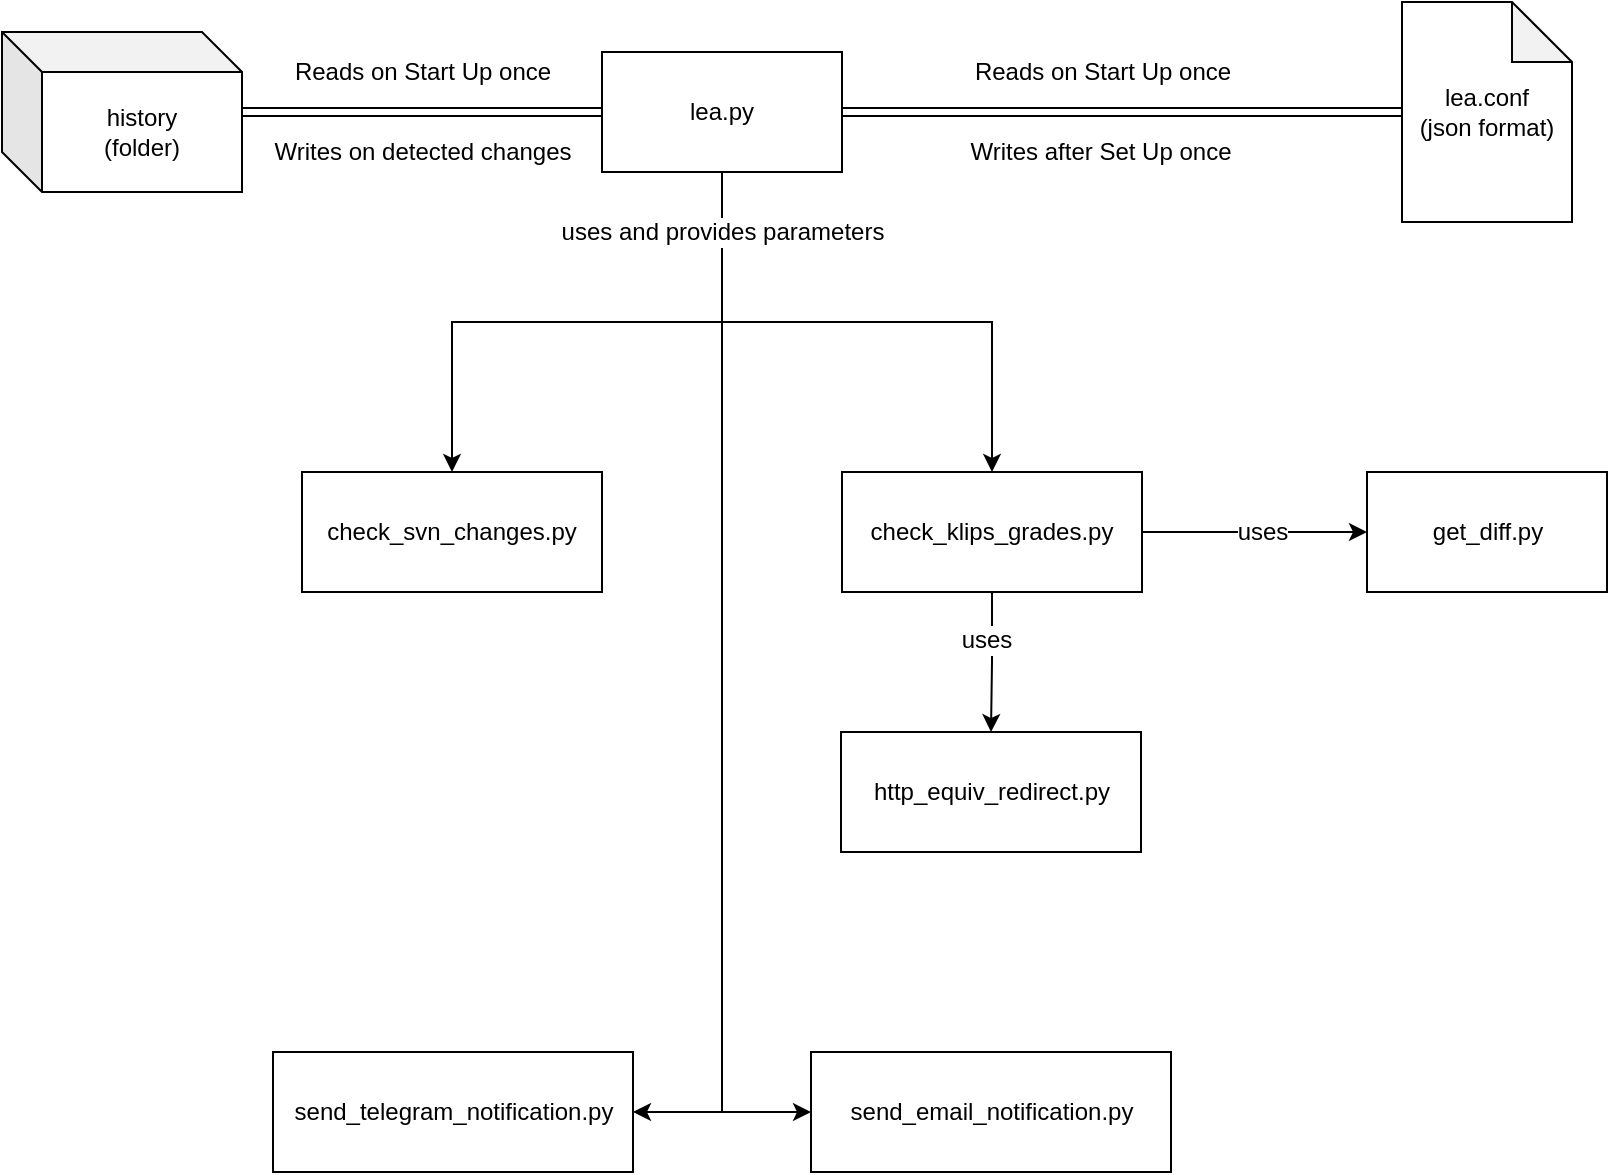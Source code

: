 <mxfile version="12.7.9" type="device"><diagram id="C5RBs43oDa-KdzZeNtuy" name="Page-1"><mxGraphModel dx="1550" dy="839" grid="1" gridSize="10" guides="1" tooltips="1" connect="1" arrows="1" fold="1" page="1" pageScale="1" pageWidth="827" pageHeight="1169" math="0" shadow="0"><root><mxCell id="WIyWlLk6GJQsqaUBKTNV-0"/><mxCell id="WIyWlLk6GJQsqaUBKTNV-1" parent="WIyWlLk6GJQsqaUBKTNV-0"/><mxCell id="JyFRhsu1KgUuUtEimZ14-3" style="edgeStyle=orthogonalEdgeStyle;rounded=0;orthogonalLoop=1;jettySize=auto;html=1;entryX=0.5;entryY=0;entryDx=0;entryDy=0;" edge="1" parent="WIyWlLk6GJQsqaUBKTNV-1" source="JyFRhsu1KgUuUtEimZ14-0" target="JyFRhsu1KgUuUtEimZ14-1"><mxGeometry relative="1" as="geometry"/></mxCell><mxCell id="JyFRhsu1KgUuUtEimZ14-6" style="edgeStyle=orthogonalEdgeStyle;rounded=0;orthogonalLoop=1;jettySize=auto;html=1;" edge="1" parent="WIyWlLk6GJQsqaUBKTNV-1" source="JyFRhsu1KgUuUtEimZ14-0" target="JyFRhsu1KgUuUtEimZ14-5"><mxGeometry relative="1" as="geometry"/></mxCell><mxCell id="JyFRhsu1KgUuUtEimZ14-11" style="edgeStyle=orthogonalEdgeStyle;rounded=0;orthogonalLoop=1;jettySize=auto;html=1;entryX=0;entryY=0.5;entryDx=0;entryDy=0;" edge="1" parent="WIyWlLk6GJQsqaUBKTNV-1" source="JyFRhsu1KgUuUtEimZ14-0" target="JyFRhsu1KgUuUtEimZ14-9"><mxGeometry relative="1" as="geometry"/></mxCell><mxCell id="JyFRhsu1KgUuUtEimZ14-15" style="edgeStyle=orthogonalEdgeStyle;rounded=0;orthogonalLoop=1;jettySize=auto;html=1;entryX=1;entryY=0.5;entryDx=0;entryDy=0;" edge="1" parent="WIyWlLk6GJQsqaUBKTNV-1" source="JyFRhsu1KgUuUtEimZ14-0" target="JyFRhsu1KgUuUtEimZ14-10"><mxGeometry relative="1" as="geometry"/></mxCell><mxCell id="JyFRhsu1KgUuUtEimZ14-16" value="uses and provides parameters" style="text;html=1;align=center;verticalAlign=middle;resizable=0;points=[];labelBackgroundColor=#ffffff;" vertex="1" connectable="0" parent="JyFRhsu1KgUuUtEimZ14-15"><mxGeometry x="-0.728" y="-1" relative="1" as="geometry"><mxPoint x="1" y="-40" as="offset"/></mxGeometry></mxCell><mxCell id="JyFRhsu1KgUuUtEimZ14-44" style="edgeStyle=orthogonalEdgeStyle;rounded=0;orthogonalLoop=1;jettySize=auto;html=1;shape=link;" edge="1" parent="WIyWlLk6GJQsqaUBKTNV-1" source="JyFRhsu1KgUuUtEimZ14-0" target="JyFRhsu1KgUuUtEimZ14-39"><mxGeometry relative="1" as="geometry"/></mxCell><mxCell id="JyFRhsu1KgUuUtEimZ14-45" value="Reads on Start Up once" style="text;html=1;align=center;verticalAlign=middle;resizable=0;points=[];labelBackgroundColor=#ffffff;" vertex="1" connectable="0" parent="JyFRhsu1KgUuUtEimZ14-44"><mxGeometry x="0.339" y="5" relative="1" as="geometry"><mxPoint x="30" y="-25" as="offset"/></mxGeometry></mxCell><mxCell id="JyFRhsu1KgUuUtEimZ14-46" value="Writes on detected changes" style="text;html=1;align=center;verticalAlign=middle;resizable=0;points=[];labelBackgroundColor=#ffffff;" vertex="1" connectable="0" parent="JyFRhsu1KgUuUtEimZ14-44"><mxGeometry x="-0.211" y="-1" relative="1" as="geometry"><mxPoint x="-19" y="21" as="offset"/></mxGeometry></mxCell><mxCell id="JyFRhsu1KgUuUtEimZ14-0" value="&lt;div&gt;lea.py&lt;/div&gt;" style="rounded=0;whiteSpace=wrap;html=1;" vertex="1" parent="WIyWlLk6GJQsqaUBKTNV-1"><mxGeometry x="310" y="110" width="120" height="60" as="geometry"/></mxCell><mxCell id="JyFRhsu1KgUuUtEimZ14-27" style="edgeStyle=orthogonalEdgeStyle;rounded=0;orthogonalLoop=1;jettySize=auto;html=1;entryX=0;entryY=0.5;entryDx=0;entryDy=0;entryPerimeter=0;shape=link;exitX=1;exitY=0.5;exitDx=0;exitDy=0;" edge="1" parent="WIyWlLk6GJQsqaUBKTNV-1" source="JyFRhsu1KgUuUtEimZ14-0" target="JyFRhsu1KgUuUtEimZ14-18"><mxGeometry relative="1" as="geometry"><Array as="points"><mxPoint x="690" y="140"/><mxPoint x="690" y="140"/></Array></mxGeometry></mxCell><mxCell id="JyFRhsu1KgUuUtEimZ14-31" value="Reads on Start Up once" style="text;html=1;align=center;verticalAlign=middle;resizable=0;points=[];labelBackgroundColor=#ffffff;" vertex="1" connectable="0" parent="JyFRhsu1KgUuUtEimZ14-27"><mxGeometry x="0.857" y="-240" relative="1" as="geometry"><mxPoint x="-130" y="-260" as="offset"/></mxGeometry></mxCell><mxCell id="JyFRhsu1KgUuUtEimZ14-33" value="Writes after Set Up once" style="text;html=1;align=center;verticalAlign=middle;resizable=0;points=[];labelBackgroundColor=#ffffff;" vertex="1" connectable="0" parent="JyFRhsu1KgUuUtEimZ14-27"><mxGeometry x="0.857" y="-131" relative="1" as="geometry"><mxPoint x="-131" y="-111" as="offset"/></mxGeometry></mxCell><mxCell id="JyFRhsu1KgUuUtEimZ14-35" style="edgeStyle=orthogonalEdgeStyle;rounded=0;orthogonalLoop=1;jettySize=auto;html=1;entryX=0;entryY=0.5;entryDx=0;entryDy=0;" edge="1" parent="WIyWlLk6GJQsqaUBKTNV-1" source="JyFRhsu1KgUuUtEimZ14-1" target="JyFRhsu1KgUuUtEimZ14-34"><mxGeometry relative="1" as="geometry"><mxPoint x="690" y="350" as="targetPoint"/></mxGeometry></mxCell><mxCell id="JyFRhsu1KgUuUtEimZ14-36" value="uses" style="text;html=1;align=center;verticalAlign=middle;resizable=0;points=[];labelBackgroundColor=#ffffff;" vertex="1" connectable="0" parent="JyFRhsu1KgUuUtEimZ14-35"><mxGeometry x="0.209" y="-1" relative="1" as="geometry"><mxPoint x="-8" y="-1" as="offset"/></mxGeometry></mxCell><mxCell id="JyFRhsu1KgUuUtEimZ14-48" style="edgeStyle=orthogonalEdgeStyle;rounded=0;orthogonalLoop=1;jettySize=auto;html=1;entryX=0.5;entryY=0;entryDx=0;entryDy=0;" edge="1" parent="WIyWlLk6GJQsqaUBKTNV-1" source="JyFRhsu1KgUuUtEimZ14-1" target="JyFRhsu1KgUuUtEimZ14-47"><mxGeometry relative="1" as="geometry"/></mxCell><mxCell id="JyFRhsu1KgUuUtEimZ14-49" value="uses" style="text;html=1;align=center;verticalAlign=middle;resizable=0;points=[];labelBackgroundColor=#ffffff;" vertex="1" connectable="0" parent="JyFRhsu1KgUuUtEimZ14-48"><mxGeometry x="-0.329" y="-3" relative="1" as="geometry"><mxPoint as="offset"/></mxGeometry></mxCell><mxCell id="JyFRhsu1KgUuUtEimZ14-1" value="check_klips_grades.py" style="rounded=0;whiteSpace=wrap;html=1;" vertex="1" parent="WIyWlLk6GJQsqaUBKTNV-1"><mxGeometry x="430" y="320" width="150" height="60" as="geometry"/></mxCell><mxCell id="JyFRhsu1KgUuUtEimZ14-5" value="&lt;div&gt;check_svn_changes.py&lt;/div&gt;" style="rounded=0;whiteSpace=wrap;html=1;" vertex="1" parent="WIyWlLk6GJQsqaUBKTNV-1"><mxGeometry x="160" y="320" width="150" height="60" as="geometry"/></mxCell><mxCell id="JyFRhsu1KgUuUtEimZ14-9" value="&lt;div&gt;send_email_notification.py&lt;/div&gt;" style="rounded=0;whiteSpace=wrap;html=1;" vertex="1" parent="WIyWlLk6GJQsqaUBKTNV-1"><mxGeometry x="414.5" y="610" width="180" height="60" as="geometry"/></mxCell><mxCell id="JyFRhsu1KgUuUtEimZ14-10" value="send_telegram_notification.py" style="rounded=0;whiteSpace=wrap;html=1;" vertex="1" parent="WIyWlLk6GJQsqaUBKTNV-1"><mxGeometry x="145.5" y="610" width="180" height="60" as="geometry"/></mxCell><mxCell id="JyFRhsu1KgUuUtEimZ14-18" value="&lt;div&gt;lea.conf&lt;/div&gt;&lt;div&gt;(json format)&lt;/div&gt;" style="shape=note;whiteSpace=wrap;html=1;backgroundOutline=1;darkOpacity=0.05;" vertex="1" parent="WIyWlLk6GJQsqaUBKTNV-1"><mxGeometry x="710" y="85" width="85" height="110" as="geometry"/></mxCell><mxCell id="JyFRhsu1KgUuUtEimZ14-34" value="get_diff.py" style="rounded=0;whiteSpace=wrap;html=1;" vertex="1" parent="WIyWlLk6GJQsqaUBKTNV-1"><mxGeometry x="692.5" y="320" width="120" height="60" as="geometry"/></mxCell><mxCell id="JyFRhsu1KgUuUtEimZ14-39" value="&lt;div&gt;history&lt;/div&gt;&lt;div&gt;(folder)&lt;br&gt;&lt;/div&gt;" style="shape=cube;whiteSpace=wrap;html=1;boundedLbl=1;backgroundOutline=1;darkOpacity=0.05;darkOpacity2=0.1;" vertex="1" parent="WIyWlLk6GJQsqaUBKTNV-1"><mxGeometry x="10" y="100" width="120" height="80" as="geometry"/></mxCell><mxCell id="JyFRhsu1KgUuUtEimZ14-47" value="&lt;div&gt;http_equiv_redirect.py&lt;/div&gt;" style="rounded=0;whiteSpace=wrap;html=1;" vertex="1" parent="WIyWlLk6GJQsqaUBKTNV-1"><mxGeometry x="429.5" y="450" width="150" height="60" as="geometry"/></mxCell></root></mxGraphModel></diagram></mxfile>